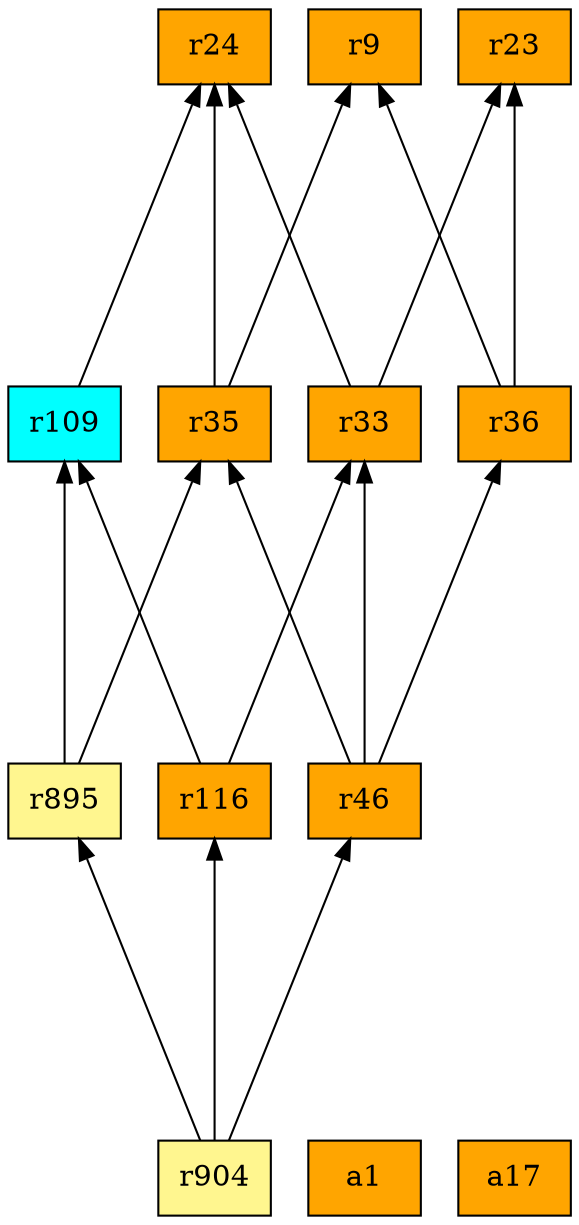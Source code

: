 digraph G {
rankdir=BT;ranksep="2.0";
"r116" [shape=record,fillcolor=orange,style=filled,label="{r116}"];
"a1" [shape=record,fillcolor=orange,style=filled,label="{a1}"];
"r35" [shape=record,fillcolor=orange,style=filled,label="{r35}"];
"r24" [shape=record,fillcolor=orange,style=filled,label="{r24}"];
"a17" [shape=record,fillcolor=orange,style=filled,label="{a17}"];
"r23" [shape=record,fillcolor=orange,style=filled,label="{r23}"];
"r33" [shape=record,fillcolor=orange,style=filled,label="{r33}"];
"r36" [shape=record,fillcolor=orange,style=filled,label="{r36}"];
"r109" [shape=record,fillcolor=cyan,style=filled,label="{r109}"];
"r904" [shape=record,fillcolor=khaki1,style=filled,label="{r904}"];
"r46" [shape=record,fillcolor=orange,style=filled,label="{r46}"];
"r895" [shape=record,fillcolor=khaki1,style=filled,label="{r895}"];
"r9" [shape=record,fillcolor=orange,style=filled,label="{r9}"];
"r116" -> "r109"
"r116" -> "r33"
"r35" -> "r9"
"r35" -> "r24"
"r33" -> "r24"
"r33" -> "r23"
"r36" -> "r9"
"r36" -> "r23"
"r109" -> "r24"
"r904" -> "r116"
"r904" -> "r46"
"r904" -> "r895"
"r46" -> "r35"
"r46" -> "r33"
"r46" -> "r36"
"r895" -> "r109"
"r895" -> "r35"
}